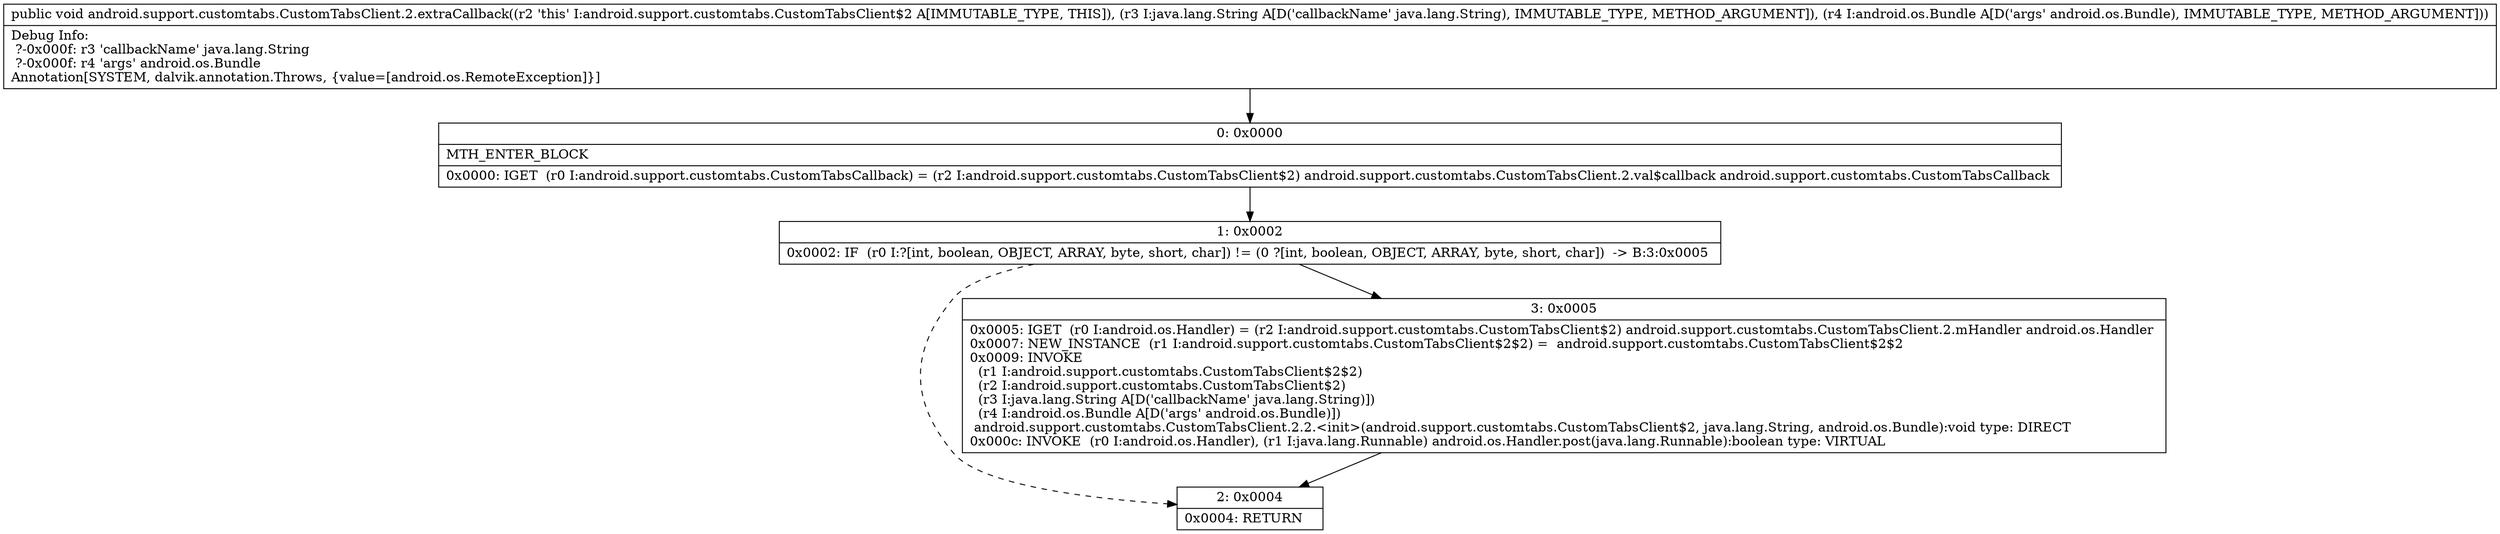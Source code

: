 digraph "CFG forandroid.support.customtabs.CustomTabsClient.2.extraCallback(Ljava\/lang\/String;Landroid\/os\/Bundle;)V" {
Node_0 [shape=record,label="{0\:\ 0x0000|MTH_ENTER_BLOCK\l|0x0000: IGET  (r0 I:android.support.customtabs.CustomTabsCallback) = (r2 I:android.support.customtabs.CustomTabsClient$2) android.support.customtabs.CustomTabsClient.2.val$callback android.support.customtabs.CustomTabsCallback \l}"];
Node_1 [shape=record,label="{1\:\ 0x0002|0x0002: IF  (r0 I:?[int, boolean, OBJECT, ARRAY, byte, short, char]) != (0 ?[int, boolean, OBJECT, ARRAY, byte, short, char])  \-\> B:3:0x0005 \l}"];
Node_2 [shape=record,label="{2\:\ 0x0004|0x0004: RETURN   \l}"];
Node_3 [shape=record,label="{3\:\ 0x0005|0x0005: IGET  (r0 I:android.os.Handler) = (r2 I:android.support.customtabs.CustomTabsClient$2) android.support.customtabs.CustomTabsClient.2.mHandler android.os.Handler \l0x0007: NEW_INSTANCE  (r1 I:android.support.customtabs.CustomTabsClient$2$2) =  android.support.customtabs.CustomTabsClient$2$2 \l0x0009: INVOKE  \l  (r1 I:android.support.customtabs.CustomTabsClient$2$2)\l  (r2 I:android.support.customtabs.CustomTabsClient$2)\l  (r3 I:java.lang.String A[D('callbackName' java.lang.String)])\l  (r4 I:android.os.Bundle A[D('args' android.os.Bundle)])\l android.support.customtabs.CustomTabsClient.2.2.\<init\>(android.support.customtabs.CustomTabsClient$2, java.lang.String, android.os.Bundle):void type: DIRECT \l0x000c: INVOKE  (r0 I:android.os.Handler), (r1 I:java.lang.Runnable) android.os.Handler.post(java.lang.Runnable):boolean type: VIRTUAL \l}"];
MethodNode[shape=record,label="{public void android.support.customtabs.CustomTabsClient.2.extraCallback((r2 'this' I:android.support.customtabs.CustomTabsClient$2 A[IMMUTABLE_TYPE, THIS]), (r3 I:java.lang.String A[D('callbackName' java.lang.String), IMMUTABLE_TYPE, METHOD_ARGUMENT]), (r4 I:android.os.Bundle A[D('args' android.os.Bundle), IMMUTABLE_TYPE, METHOD_ARGUMENT]))  | Debug Info:\l  ?\-0x000f: r3 'callbackName' java.lang.String\l  ?\-0x000f: r4 'args' android.os.Bundle\lAnnotation[SYSTEM, dalvik.annotation.Throws, \{value=[android.os.RemoteException]\}]\l}"];
MethodNode -> Node_0;
Node_0 -> Node_1;
Node_1 -> Node_2[style=dashed];
Node_1 -> Node_3;
Node_3 -> Node_2;
}


